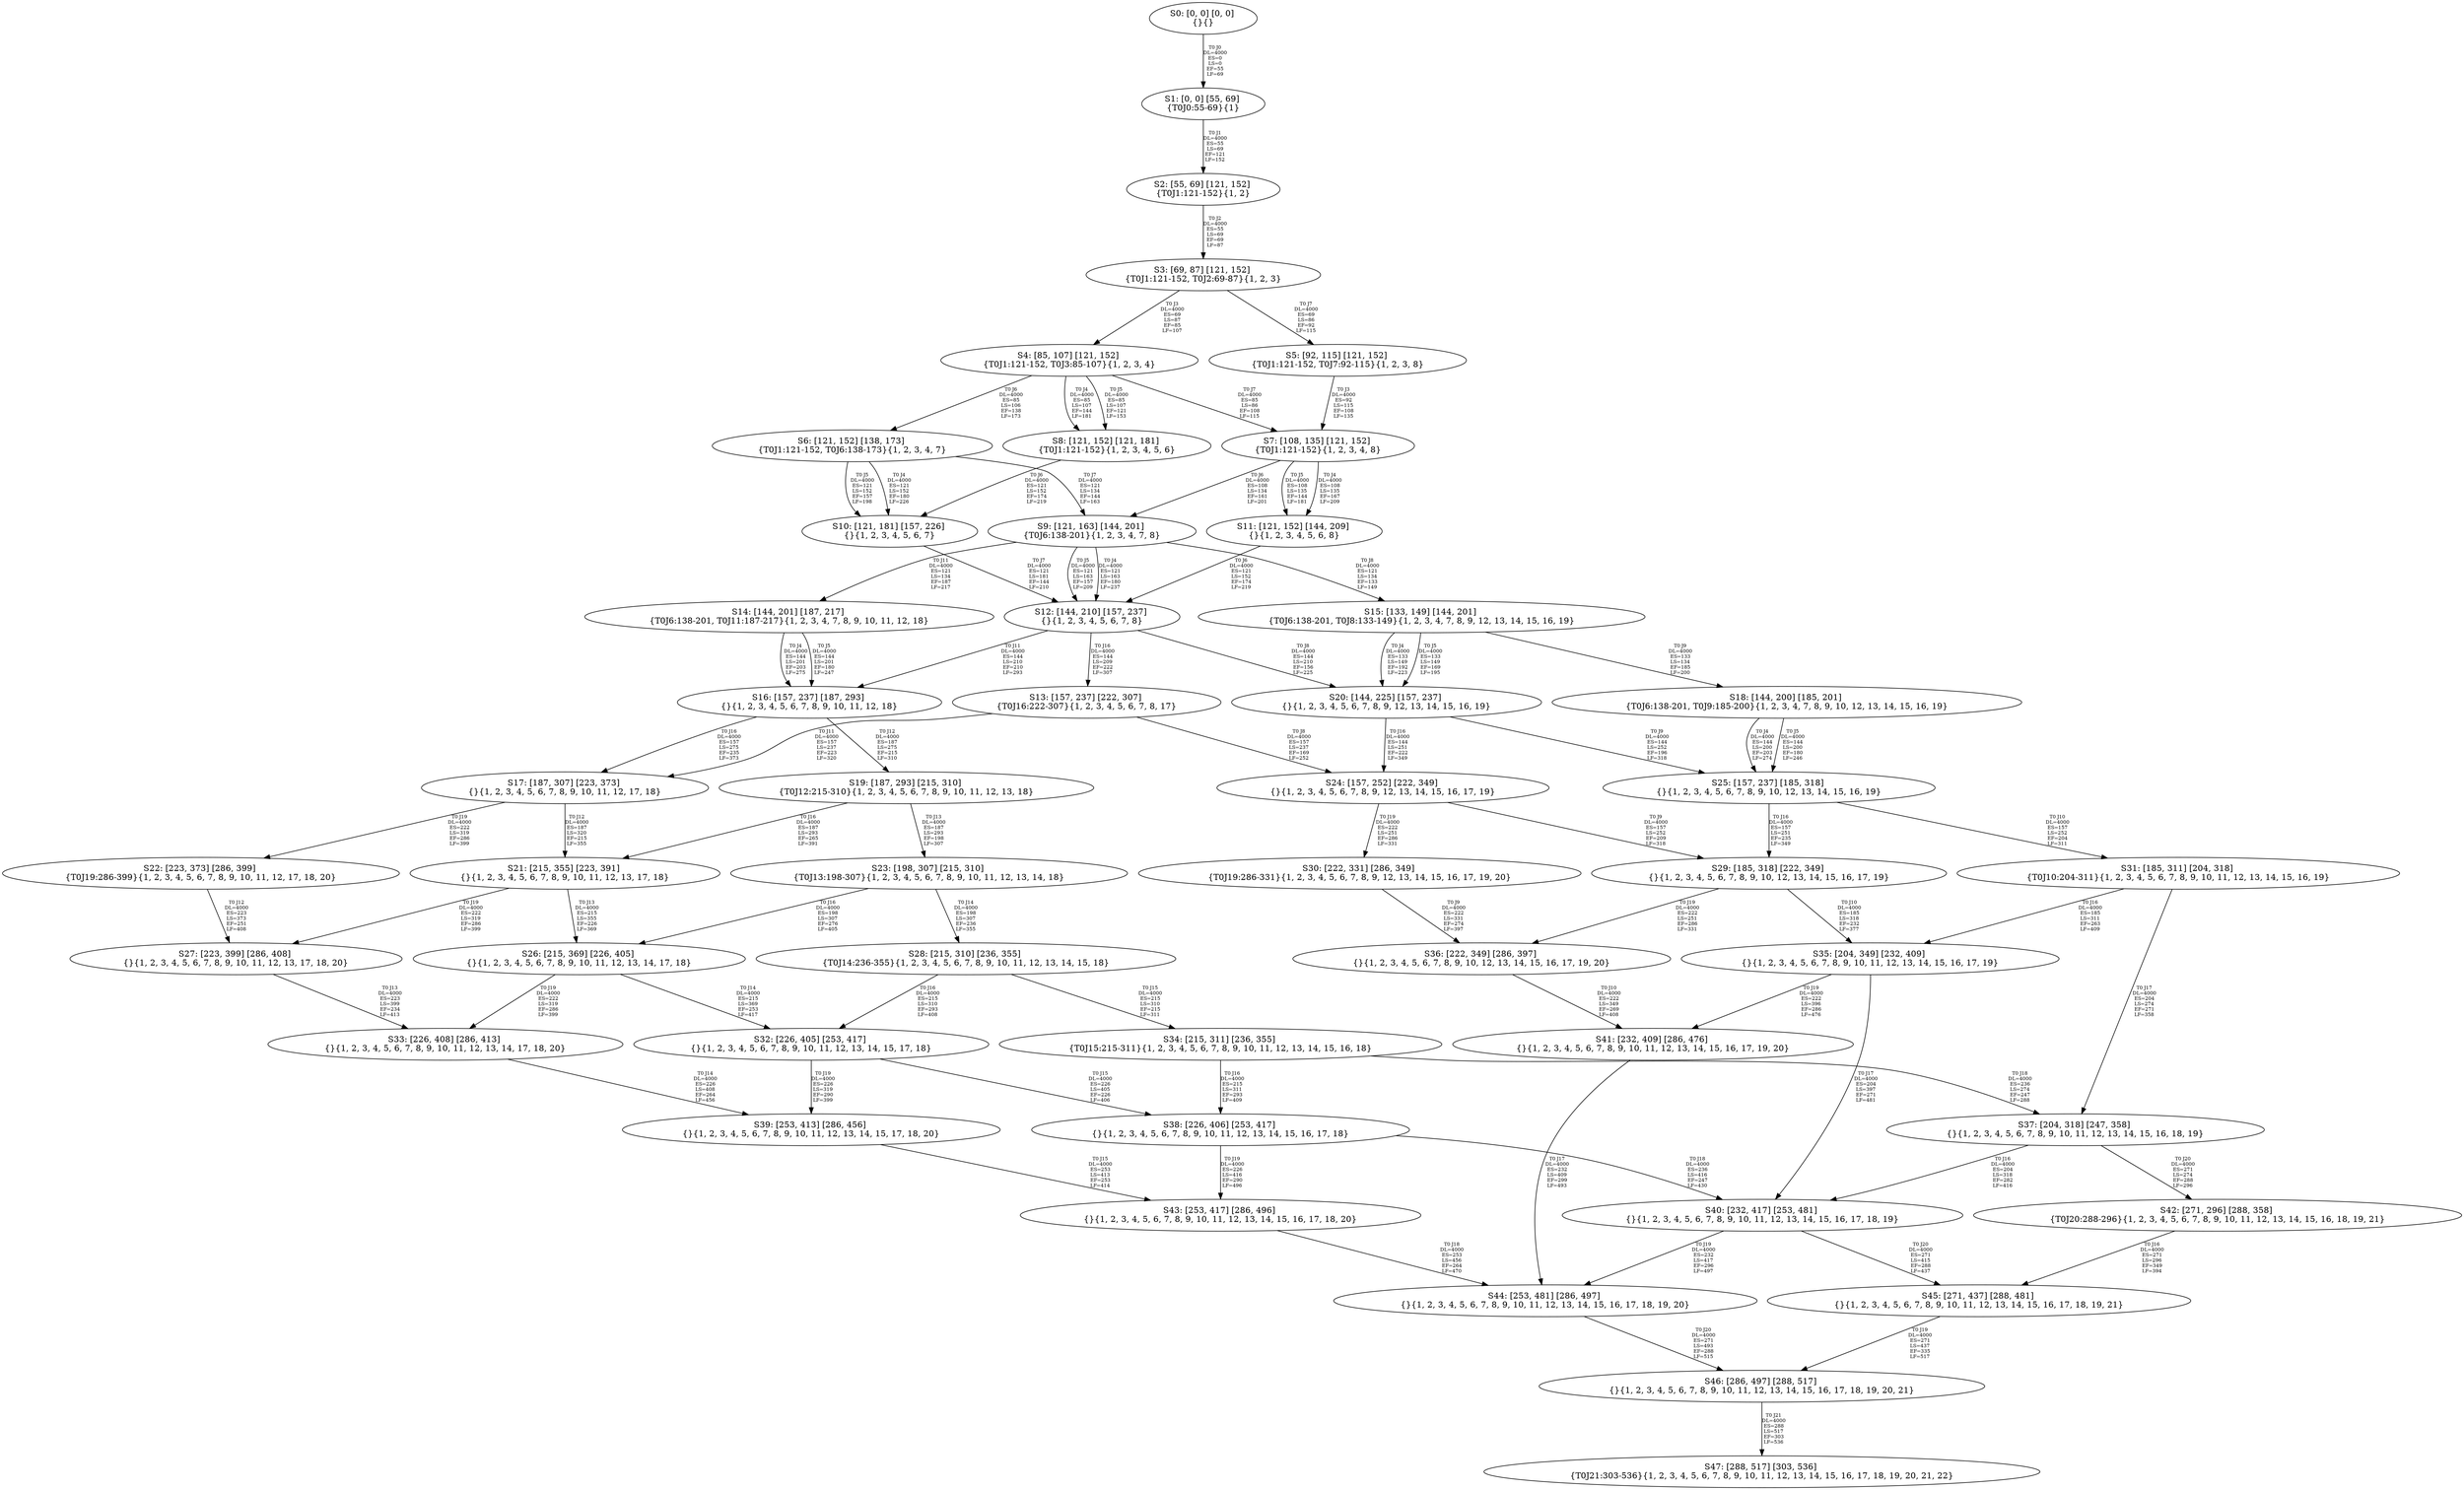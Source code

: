 digraph {
	S0[label="S0: [0, 0] [0, 0] \n{}{}"];
	S1[label="S1: [0, 0] [55, 69] \n{T0J0:55-69}{1}"];
	S2[label="S2: [55, 69] [121, 152] \n{T0J1:121-152}{1, 2}"];
	S3[label="S3: [69, 87] [121, 152] \n{T0J1:121-152, T0J2:69-87}{1, 2, 3}"];
	S4[label="S4: [85, 107] [121, 152] \n{T0J1:121-152, T0J3:85-107}{1, 2, 3, 4}"];
	S5[label="S5: [92, 115] [121, 152] \n{T0J1:121-152, T0J7:92-115}{1, 2, 3, 8}"];
	S6[label="S6: [121, 152] [138, 173] \n{T0J1:121-152, T0J6:138-173}{1, 2, 3, 4, 7}"];
	S7[label="S7: [108, 135] [121, 152] \n{T0J1:121-152}{1, 2, 3, 4, 8}"];
	S8[label="S8: [121, 152] [121, 181] \n{T0J1:121-152}{1, 2, 3, 4, 5, 6}"];
	S9[label="S9: [121, 163] [144, 201] \n{T0J6:138-201}{1, 2, 3, 4, 7, 8}"];
	S10[label="S10: [121, 181] [157, 226] \n{}{1, 2, 3, 4, 5, 6, 7}"];
	S11[label="S11: [121, 152] [144, 209] \n{}{1, 2, 3, 4, 5, 6, 8}"];
	S12[label="S12: [144, 210] [157, 237] \n{}{1, 2, 3, 4, 5, 6, 7, 8}"];
	S13[label="S13: [157, 237] [222, 307] \n{T0J16:222-307}{1, 2, 3, 4, 5, 6, 7, 8, 17}"];
	S14[label="S14: [144, 201] [187, 217] \n{T0J6:138-201, T0J11:187-217}{1, 2, 3, 4, 7, 8, 9, 10, 11, 12, 18}"];
	S15[label="S15: [133, 149] [144, 201] \n{T0J6:138-201, T0J8:133-149}{1, 2, 3, 4, 7, 8, 9, 12, 13, 14, 15, 16, 19}"];
	S16[label="S16: [157, 237] [187, 293] \n{}{1, 2, 3, 4, 5, 6, 7, 8, 9, 10, 11, 12, 18}"];
	S17[label="S17: [187, 307] [223, 373] \n{}{1, 2, 3, 4, 5, 6, 7, 8, 9, 10, 11, 12, 17, 18}"];
	S18[label="S18: [144, 200] [185, 201] \n{T0J6:138-201, T0J9:185-200}{1, 2, 3, 4, 7, 8, 9, 10, 12, 13, 14, 15, 16, 19}"];
	S19[label="S19: [187, 293] [215, 310] \n{T0J12:215-310}{1, 2, 3, 4, 5, 6, 7, 8, 9, 10, 11, 12, 13, 18}"];
	S20[label="S20: [144, 225] [157, 237] \n{}{1, 2, 3, 4, 5, 6, 7, 8, 9, 12, 13, 14, 15, 16, 19}"];
	S21[label="S21: [215, 355] [223, 391] \n{}{1, 2, 3, 4, 5, 6, 7, 8, 9, 10, 11, 12, 13, 17, 18}"];
	S22[label="S22: [223, 373] [286, 399] \n{T0J19:286-399}{1, 2, 3, 4, 5, 6, 7, 8, 9, 10, 11, 12, 17, 18, 20}"];
	S23[label="S23: [198, 307] [215, 310] \n{T0J13:198-307}{1, 2, 3, 4, 5, 6, 7, 8, 9, 10, 11, 12, 13, 14, 18}"];
	S24[label="S24: [157, 252] [222, 349] \n{}{1, 2, 3, 4, 5, 6, 7, 8, 9, 12, 13, 14, 15, 16, 17, 19}"];
	S25[label="S25: [157, 237] [185, 318] \n{}{1, 2, 3, 4, 5, 6, 7, 8, 9, 10, 12, 13, 14, 15, 16, 19}"];
	S26[label="S26: [215, 369] [226, 405] \n{}{1, 2, 3, 4, 5, 6, 7, 8, 9, 10, 11, 12, 13, 14, 17, 18}"];
	S27[label="S27: [223, 399] [286, 408] \n{}{1, 2, 3, 4, 5, 6, 7, 8, 9, 10, 11, 12, 13, 17, 18, 20}"];
	S28[label="S28: [215, 310] [236, 355] \n{T0J14:236-355}{1, 2, 3, 4, 5, 6, 7, 8, 9, 10, 11, 12, 13, 14, 15, 18}"];
	S29[label="S29: [185, 318] [222, 349] \n{}{1, 2, 3, 4, 5, 6, 7, 8, 9, 10, 12, 13, 14, 15, 16, 17, 19}"];
	S30[label="S30: [222, 331] [286, 349] \n{T0J19:286-331}{1, 2, 3, 4, 5, 6, 7, 8, 9, 12, 13, 14, 15, 16, 17, 19, 20}"];
	S31[label="S31: [185, 311] [204, 318] \n{T0J10:204-311}{1, 2, 3, 4, 5, 6, 7, 8, 9, 10, 11, 12, 13, 14, 15, 16, 19}"];
	S32[label="S32: [226, 405] [253, 417] \n{}{1, 2, 3, 4, 5, 6, 7, 8, 9, 10, 11, 12, 13, 14, 15, 17, 18}"];
	S33[label="S33: [226, 408] [286, 413] \n{}{1, 2, 3, 4, 5, 6, 7, 8, 9, 10, 11, 12, 13, 14, 17, 18, 20}"];
	S34[label="S34: [215, 311] [236, 355] \n{T0J15:215-311}{1, 2, 3, 4, 5, 6, 7, 8, 9, 10, 11, 12, 13, 14, 15, 16, 18}"];
	S35[label="S35: [204, 349] [232, 409] \n{}{1, 2, 3, 4, 5, 6, 7, 8, 9, 10, 11, 12, 13, 14, 15, 16, 17, 19}"];
	S36[label="S36: [222, 349] [286, 397] \n{}{1, 2, 3, 4, 5, 6, 7, 8, 9, 10, 12, 13, 14, 15, 16, 17, 19, 20}"];
	S37[label="S37: [204, 318] [247, 358] \n{}{1, 2, 3, 4, 5, 6, 7, 8, 9, 10, 11, 12, 13, 14, 15, 16, 18, 19}"];
	S38[label="S38: [226, 406] [253, 417] \n{}{1, 2, 3, 4, 5, 6, 7, 8, 9, 10, 11, 12, 13, 14, 15, 16, 17, 18}"];
	S39[label="S39: [253, 413] [286, 456] \n{}{1, 2, 3, 4, 5, 6, 7, 8, 9, 10, 11, 12, 13, 14, 15, 17, 18, 20}"];
	S40[label="S40: [232, 417] [253, 481] \n{}{1, 2, 3, 4, 5, 6, 7, 8, 9, 10, 11, 12, 13, 14, 15, 16, 17, 18, 19}"];
	S41[label="S41: [232, 409] [286, 476] \n{}{1, 2, 3, 4, 5, 6, 7, 8, 9, 10, 11, 12, 13, 14, 15, 16, 17, 19, 20}"];
	S42[label="S42: [271, 296] [288, 358] \n{T0J20:288-296}{1, 2, 3, 4, 5, 6, 7, 8, 9, 10, 11, 12, 13, 14, 15, 16, 18, 19, 21}"];
	S43[label="S43: [253, 417] [286, 496] \n{}{1, 2, 3, 4, 5, 6, 7, 8, 9, 10, 11, 12, 13, 14, 15, 16, 17, 18, 20}"];
	S44[label="S44: [253, 481] [286, 497] \n{}{1, 2, 3, 4, 5, 6, 7, 8, 9, 10, 11, 12, 13, 14, 15, 16, 17, 18, 19, 20}"];
	S45[label="S45: [271, 437] [288, 481] \n{}{1, 2, 3, 4, 5, 6, 7, 8, 9, 10, 11, 12, 13, 14, 15, 16, 17, 18, 19, 21}"];
	S46[label="S46: [286, 497] [288, 517] \n{}{1, 2, 3, 4, 5, 6, 7, 8, 9, 10, 11, 12, 13, 14, 15, 16, 17, 18, 19, 20, 21}"];
	S47[label="S47: [288, 517] [303, 536] \n{T0J21:303-536}{1, 2, 3, 4, 5, 6, 7, 8, 9, 10, 11, 12, 13, 14, 15, 16, 17, 18, 19, 20, 21, 22}"];
	S0 -> S1[label="T0 J0\nDL=4000\nES=0\nLS=0\nEF=55\nLF=69",fontsize=8];
	S1 -> S2[label="T0 J1\nDL=4000\nES=55\nLS=69\nEF=121\nLF=152",fontsize=8];
	S2 -> S3[label="T0 J2\nDL=4000\nES=55\nLS=69\nEF=69\nLF=87",fontsize=8];
	S3 -> S4[label="T0 J3\nDL=4000\nES=69\nLS=87\nEF=85\nLF=107",fontsize=8];
	S3 -> S5[label="T0 J7\nDL=4000\nES=69\nLS=86\nEF=92\nLF=115",fontsize=8];
	S4 -> S8[label="T0 J4\nDL=4000\nES=85\nLS=107\nEF=144\nLF=181",fontsize=8];
	S4 -> S8[label="T0 J5\nDL=4000\nES=85\nLS=107\nEF=121\nLF=153",fontsize=8];
	S4 -> S6[label="T0 J6\nDL=4000\nES=85\nLS=106\nEF=138\nLF=173",fontsize=8];
	S4 -> S7[label="T0 J7\nDL=4000\nES=85\nLS=86\nEF=108\nLF=115",fontsize=8];
	S5 -> S7[label="T0 J3\nDL=4000\nES=92\nLS=115\nEF=108\nLF=135",fontsize=8];
	S6 -> S10[label="T0 J4\nDL=4000\nES=121\nLS=152\nEF=180\nLF=226",fontsize=8];
	S6 -> S10[label="T0 J5\nDL=4000\nES=121\nLS=152\nEF=157\nLF=198",fontsize=8];
	S6 -> S9[label="T0 J7\nDL=4000\nES=121\nLS=134\nEF=144\nLF=163",fontsize=8];
	S7 -> S11[label="T0 J4\nDL=4000\nES=108\nLS=135\nEF=167\nLF=209",fontsize=8];
	S7 -> S11[label="T0 J5\nDL=4000\nES=108\nLS=135\nEF=144\nLF=181",fontsize=8];
	S7 -> S9[label="T0 J6\nDL=4000\nES=108\nLS=134\nEF=161\nLF=201",fontsize=8];
	S8 -> S10[label="T0 J6\nDL=4000\nES=121\nLS=152\nEF=174\nLF=219",fontsize=8];
	S9 -> S12[label="T0 J4\nDL=4000\nES=121\nLS=163\nEF=180\nLF=237",fontsize=8];
	S9 -> S12[label="T0 J5\nDL=4000\nES=121\nLS=163\nEF=157\nLF=209",fontsize=8];
	S9 -> S15[label="T0 J8\nDL=4000\nES=121\nLS=134\nEF=133\nLF=149",fontsize=8];
	S9 -> S14[label="T0 J11\nDL=4000\nES=121\nLS=134\nEF=187\nLF=217",fontsize=8];
	S10 -> S12[label="T0 J7\nDL=4000\nES=121\nLS=181\nEF=144\nLF=210",fontsize=8];
	S11 -> S12[label="T0 J6\nDL=4000\nES=121\nLS=152\nEF=174\nLF=219",fontsize=8];
	S12 -> S20[label="T0 J8\nDL=4000\nES=144\nLS=210\nEF=156\nLF=225",fontsize=8];
	S12 -> S16[label="T0 J11\nDL=4000\nES=144\nLS=210\nEF=210\nLF=293",fontsize=8];
	S12 -> S13[label="T0 J16\nDL=4000\nES=144\nLS=209\nEF=222\nLF=307",fontsize=8];
	S13 -> S24[label="T0 J8\nDL=4000\nES=157\nLS=237\nEF=169\nLF=252",fontsize=8];
	S13 -> S17[label="T0 J11\nDL=4000\nES=157\nLS=237\nEF=223\nLF=320",fontsize=8];
	S14 -> S16[label="T0 J4\nDL=4000\nES=144\nLS=201\nEF=203\nLF=275",fontsize=8];
	S14 -> S16[label="T0 J5\nDL=4000\nES=144\nLS=201\nEF=180\nLF=247",fontsize=8];
	S15 -> S20[label="T0 J4\nDL=4000\nES=133\nLS=149\nEF=192\nLF=223",fontsize=8];
	S15 -> S20[label="T0 J5\nDL=4000\nES=133\nLS=149\nEF=169\nLF=195",fontsize=8];
	S15 -> S18[label="T0 J9\nDL=4000\nES=133\nLS=134\nEF=185\nLF=200",fontsize=8];
	S16 -> S19[label="T0 J12\nDL=4000\nES=187\nLS=275\nEF=215\nLF=310",fontsize=8];
	S16 -> S17[label="T0 J16\nDL=4000\nES=157\nLS=275\nEF=235\nLF=373",fontsize=8];
	S17 -> S21[label="T0 J12\nDL=4000\nES=187\nLS=320\nEF=215\nLF=355",fontsize=8];
	S17 -> S22[label="T0 J19\nDL=4000\nES=222\nLS=319\nEF=286\nLF=399",fontsize=8];
	S18 -> S25[label="T0 J4\nDL=4000\nES=144\nLS=200\nEF=203\nLF=274",fontsize=8];
	S18 -> S25[label="T0 J5\nDL=4000\nES=144\nLS=200\nEF=180\nLF=246",fontsize=8];
	S19 -> S23[label="T0 J13\nDL=4000\nES=187\nLS=293\nEF=198\nLF=307",fontsize=8];
	S19 -> S21[label="T0 J16\nDL=4000\nES=187\nLS=293\nEF=265\nLF=391",fontsize=8];
	S20 -> S25[label="T0 J9\nDL=4000\nES=144\nLS=252\nEF=196\nLF=318",fontsize=8];
	S20 -> S24[label="T0 J16\nDL=4000\nES=144\nLS=251\nEF=222\nLF=349",fontsize=8];
	S21 -> S26[label="T0 J13\nDL=4000\nES=215\nLS=355\nEF=226\nLF=369",fontsize=8];
	S21 -> S27[label="T0 J19\nDL=4000\nES=222\nLS=319\nEF=286\nLF=399",fontsize=8];
	S22 -> S27[label="T0 J12\nDL=4000\nES=223\nLS=373\nEF=251\nLF=408",fontsize=8];
	S23 -> S28[label="T0 J14\nDL=4000\nES=198\nLS=307\nEF=236\nLF=355",fontsize=8];
	S23 -> S26[label="T0 J16\nDL=4000\nES=198\nLS=307\nEF=276\nLF=405",fontsize=8];
	S24 -> S29[label="T0 J9\nDL=4000\nES=157\nLS=252\nEF=209\nLF=318",fontsize=8];
	S24 -> S30[label="T0 J19\nDL=4000\nES=222\nLS=251\nEF=286\nLF=331",fontsize=8];
	S25 -> S31[label="T0 J10\nDL=4000\nES=157\nLS=252\nEF=204\nLF=311",fontsize=8];
	S25 -> S29[label="T0 J16\nDL=4000\nES=157\nLS=251\nEF=235\nLF=349",fontsize=8];
	S26 -> S32[label="T0 J14\nDL=4000\nES=215\nLS=369\nEF=253\nLF=417",fontsize=8];
	S26 -> S33[label="T0 J19\nDL=4000\nES=222\nLS=319\nEF=286\nLF=399",fontsize=8];
	S27 -> S33[label="T0 J13\nDL=4000\nES=223\nLS=399\nEF=234\nLF=413",fontsize=8];
	S28 -> S34[label="T0 J15\nDL=4000\nES=215\nLS=310\nEF=215\nLF=311",fontsize=8];
	S28 -> S32[label="T0 J16\nDL=4000\nES=215\nLS=310\nEF=293\nLF=408",fontsize=8];
	S29 -> S35[label="T0 J10\nDL=4000\nES=185\nLS=318\nEF=232\nLF=377",fontsize=8];
	S29 -> S36[label="T0 J19\nDL=4000\nES=222\nLS=251\nEF=286\nLF=331",fontsize=8];
	S30 -> S36[label="T0 J9\nDL=4000\nES=222\nLS=331\nEF=274\nLF=397",fontsize=8];
	S31 -> S35[label="T0 J16\nDL=4000\nES=185\nLS=311\nEF=263\nLF=409",fontsize=8];
	S31 -> S37[label="T0 J17\nDL=4000\nES=204\nLS=274\nEF=271\nLF=358",fontsize=8];
	S32 -> S38[label="T0 J15\nDL=4000\nES=226\nLS=405\nEF=226\nLF=406",fontsize=8];
	S32 -> S39[label="T0 J19\nDL=4000\nES=226\nLS=319\nEF=290\nLF=399",fontsize=8];
	S33 -> S39[label="T0 J14\nDL=4000\nES=226\nLS=408\nEF=264\nLF=456",fontsize=8];
	S34 -> S38[label="T0 J16\nDL=4000\nES=215\nLS=311\nEF=293\nLF=409",fontsize=8];
	S34 -> S37[label="T0 J18\nDL=4000\nES=236\nLS=274\nEF=247\nLF=288",fontsize=8];
	S35 -> S40[label="T0 J17\nDL=4000\nES=204\nLS=397\nEF=271\nLF=481",fontsize=8];
	S35 -> S41[label="T0 J19\nDL=4000\nES=222\nLS=396\nEF=286\nLF=476",fontsize=8];
	S36 -> S41[label="T0 J10\nDL=4000\nES=222\nLS=349\nEF=269\nLF=408",fontsize=8];
	S37 -> S40[label="T0 J16\nDL=4000\nES=204\nLS=318\nEF=282\nLF=416",fontsize=8];
	S37 -> S42[label="T0 J20\nDL=4000\nES=271\nLS=274\nEF=288\nLF=296",fontsize=8];
	S38 -> S40[label="T0 J18\nDL=4000\nES=236\nLS=416\nEF=247\nLF=430",fontsize=8];
	S38 -> S43[label="T0 J19\nDL=4000\nES=226\nLS=416\nEF=290\nLF=496",fontsize=8];
	S39 -> S43[label="T0 J15\nDL=4000\nES=253\nLS=413\nEF=253\nLF=414",fontsize=8];
	S40 -> S44[label="T0 J19\nDL=4000\nES=232\nLS=417\nEF=296\nLF=497",fontsize=8];
	S40 -> S45[label="T0 J20\nDL=4000\nES=271\nLS=415\nEF=288\nLF=437",fontsize=8];
	S41 -> S44[label="T0 J17\nDL=4000\nES=232\nLS=409\nEF=299\nLF=493",fontsize=8];
	S42 -> S45[label="T0 J16\nDL=4000\nES=271\nLS=296\nEF=349\nLF=394",fontsize=8];
	S43 -> S44[label="T0 J18\nDL=4000\nES=253\nLS=456\nEF=264\nLF=470",fontsize=8];
	S44 -> S46[label="T0 J20\nDL=4000\nES=271\nLS=493\nEF=288\nLF=515",fontsize=8];
	S45 -> S46[label="T0 J19\nDL=4000\nES=271\nLS=437\nEF=335\nLF=517",fontsize=8];
	S46 -> S47[label="T0 J21\nDL=4000\nES=288\nLS=517\nEF=303\nLF=536",fontsize=8];
}
